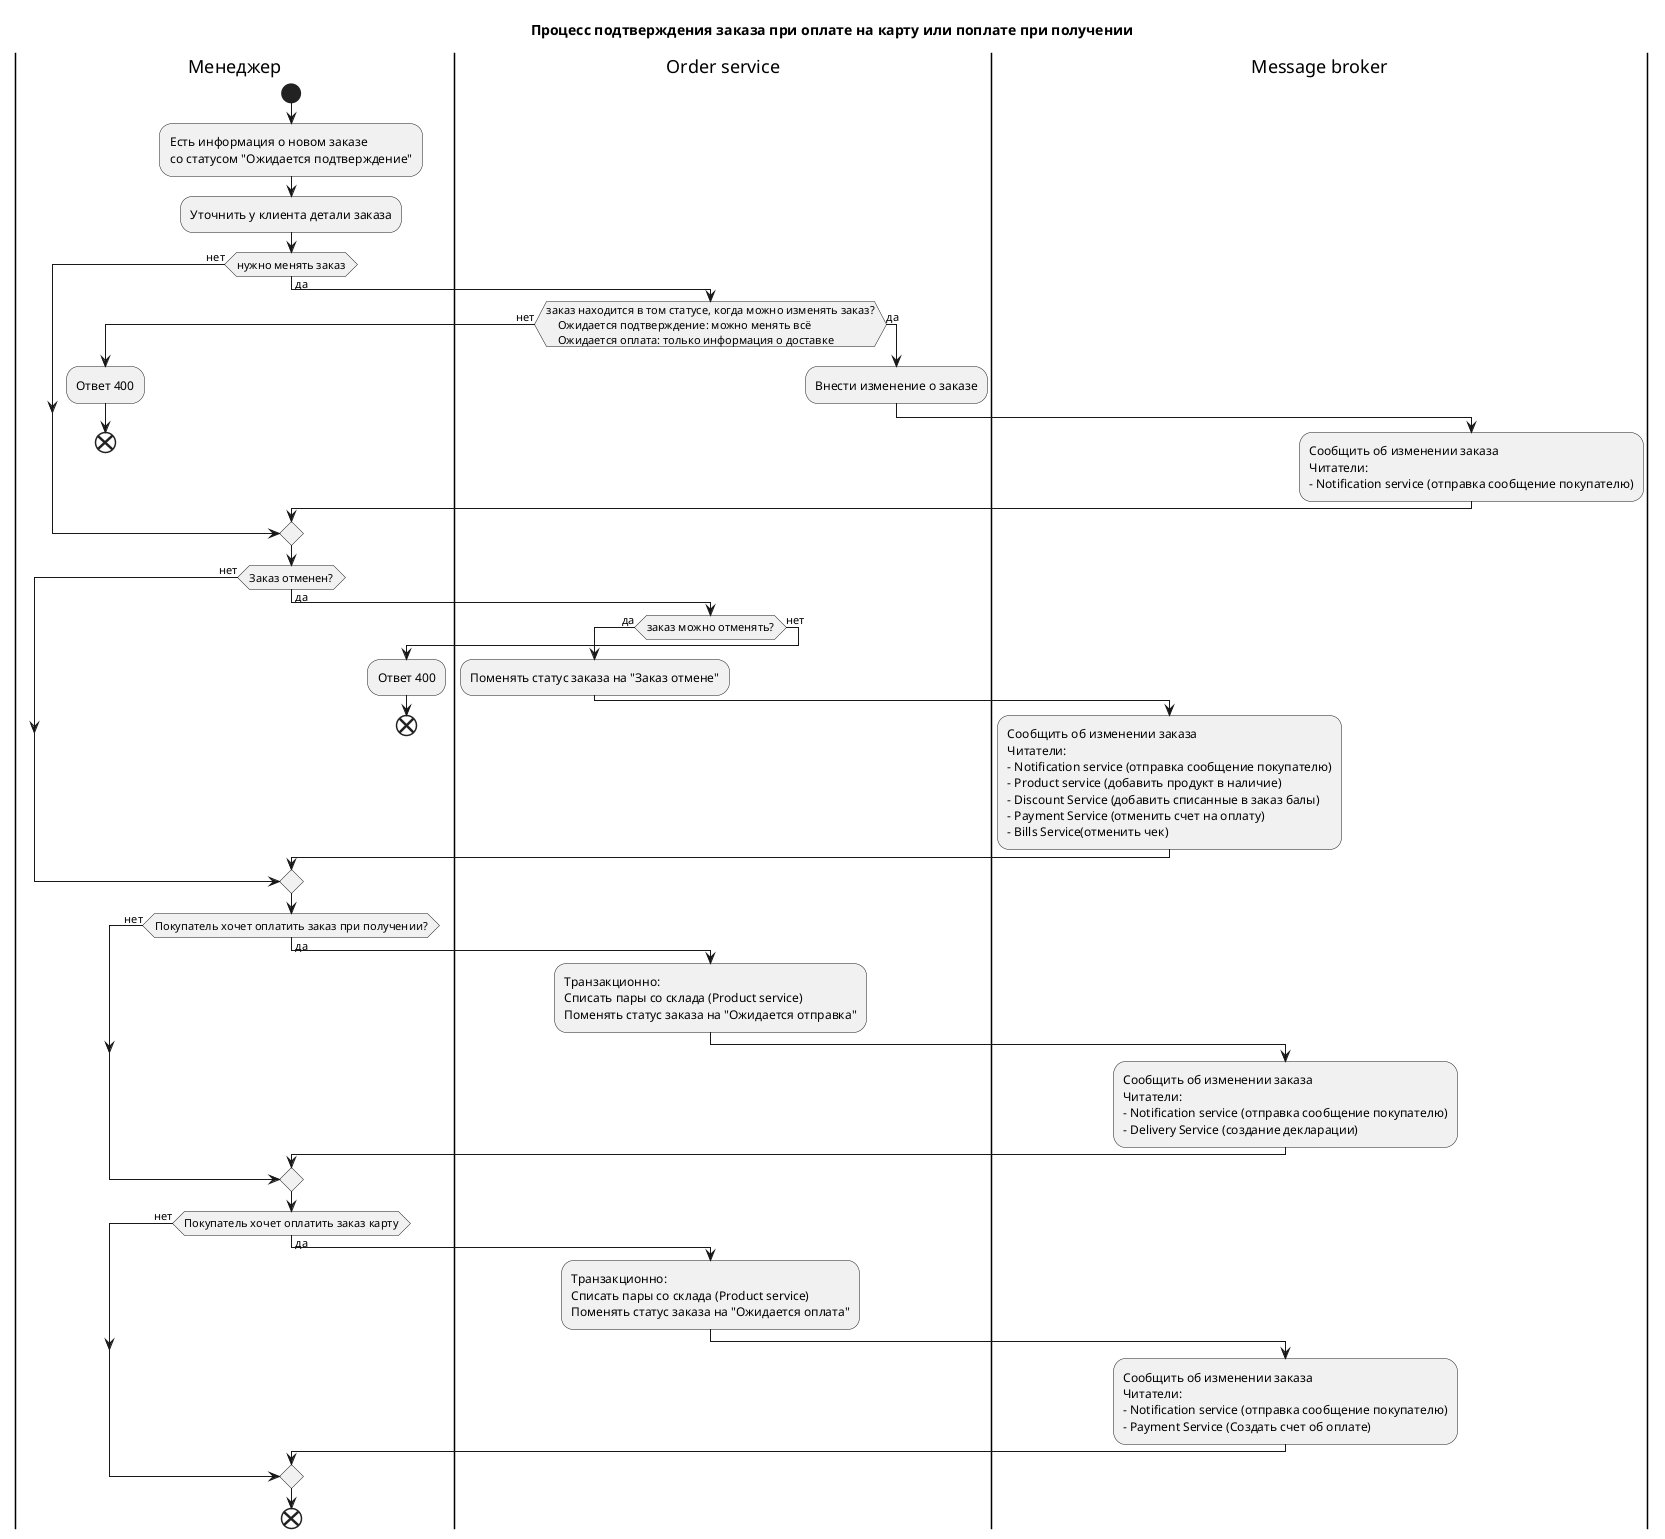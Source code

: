 @startuml
title Процесс подтверждения заказа при оплате на карту или поплате при получении
|Менеджер|
start
:Есть информация о новом заказе
со статусом "Ожидается подтверждение";
:Уточнить у клиента детали заказа;
if(нужно менять заказ)then(да)
|Order service|
if(заказ находится в том статусе, когда можно изменять заказ?
    Ожидается подтверждение: можно менять всё
    Ожидается оплата: только информация о доставке) then (нет)
    |Менеджер|
    :Ответ 400;
    end
else(да)
    |Order service|
    :Внести изменение о заказе;
    |Message broker|
            :Сообщить об изменении заказа
            Читатели:
            - Notification service (отправка сообщение покупателю);
endif
else(нет)
endif
|Менеджер|
if(Заказ отменен?)then(да)
    |Order service|
    if(заказ можно отменять?)then(да)
        :Поменять статус заказа на "Заказ отмене";
        |Message broker|
                    :Сообщить об изменении заказа
                    Читатели:
                    - Notification service (отправка сообщение покупателю)
                    - Product service (добавить продукт в наличие)
                    - Discount Service (добавить списанные в заказ балы)
                    - Payment Service (отменить счет на оплату)
                    - Bills Service(отменить чек);
    else(нет)
        |Менеджер|
         :Ответ 400;
         end
    endif
else(нет)
endif
|Менеджер|
if(Покупатель хочет оплатить заказ при получении?)then(да)
    |Order service|
    :Транзакционно:
    Списать пары со склада (Product service)
    Поменять статус заказа на "Ожидается отправка";
    |Message broker|
    :Сообщить об изменении заказа
    Читатели:
    - Notification service (отправка сообщение покупателю)
    - Delivery Service (создание декларации);
else(нет)
endif
|Менеджер|
if(Покупатель хочет оплатить заказ карту)then(да)
    |Order service|
        :Транзакционно:
        Списать пары со склада (Product service)
        Поменять статус заказа на "Ожидается оплата";
        |Message broker|
        :Сообщить об изменении заказа
        Читатели:
        - Notification service (отправка сообщение покупателю)
        - Payment Service (Создать счет об оплате);
else(нет)
endif
|Менеджер|
end

@enduml
